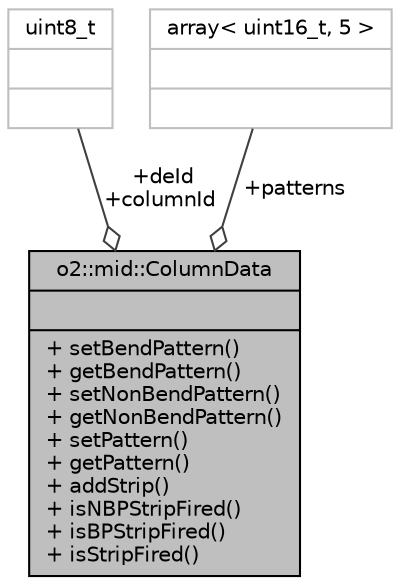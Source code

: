 digraph "o2::mid::ColumnData"
{
 // INTERACTIVE_SVG=YES
  bgcolor="transparent";
  edge [fontname="Helvetica",fontsize="10",labelfontname="Helvetica",labelfontsize="10"];
  node [fontname="Helvetica",fontsize="10",shape=record];
  Node2 [label="{o2::mid::ColumnData\n||+ setBendPattern()\l+ getBendPattern()\l+ setNonBendPattern()\l+ getNonBendPattern()\l+ setPattern()\l+ getPattern()\l+ addStrip()\l+ isNBPStripFired()\l+ isBPStripFired()\l+ isStripFired()\l}",height=0.2,width=0.4,color="black", fillcolor="grey75", style="filled", fontcolor="black"];
  Node3 -> Node2 [color="grey25",fontsize="10",style="solid",label=" +deId\n+columnId" ,arrowhead="odiamond",fontname="Helvetica"];
  Node3 [label="{uint8_t\n||}",height=0.2,width=0.4,color="grey75"];
  Node4 -> Node2 [color="grey25",fontsize="10",style="solid",label=" +patterns" ,arrowhead="odiamond",fontname="Helvetica"];
  Node4 [label="{array\< uint16_t, 5 \>\n||}",height=0.2,width=0.4,color="grey75"];
}
